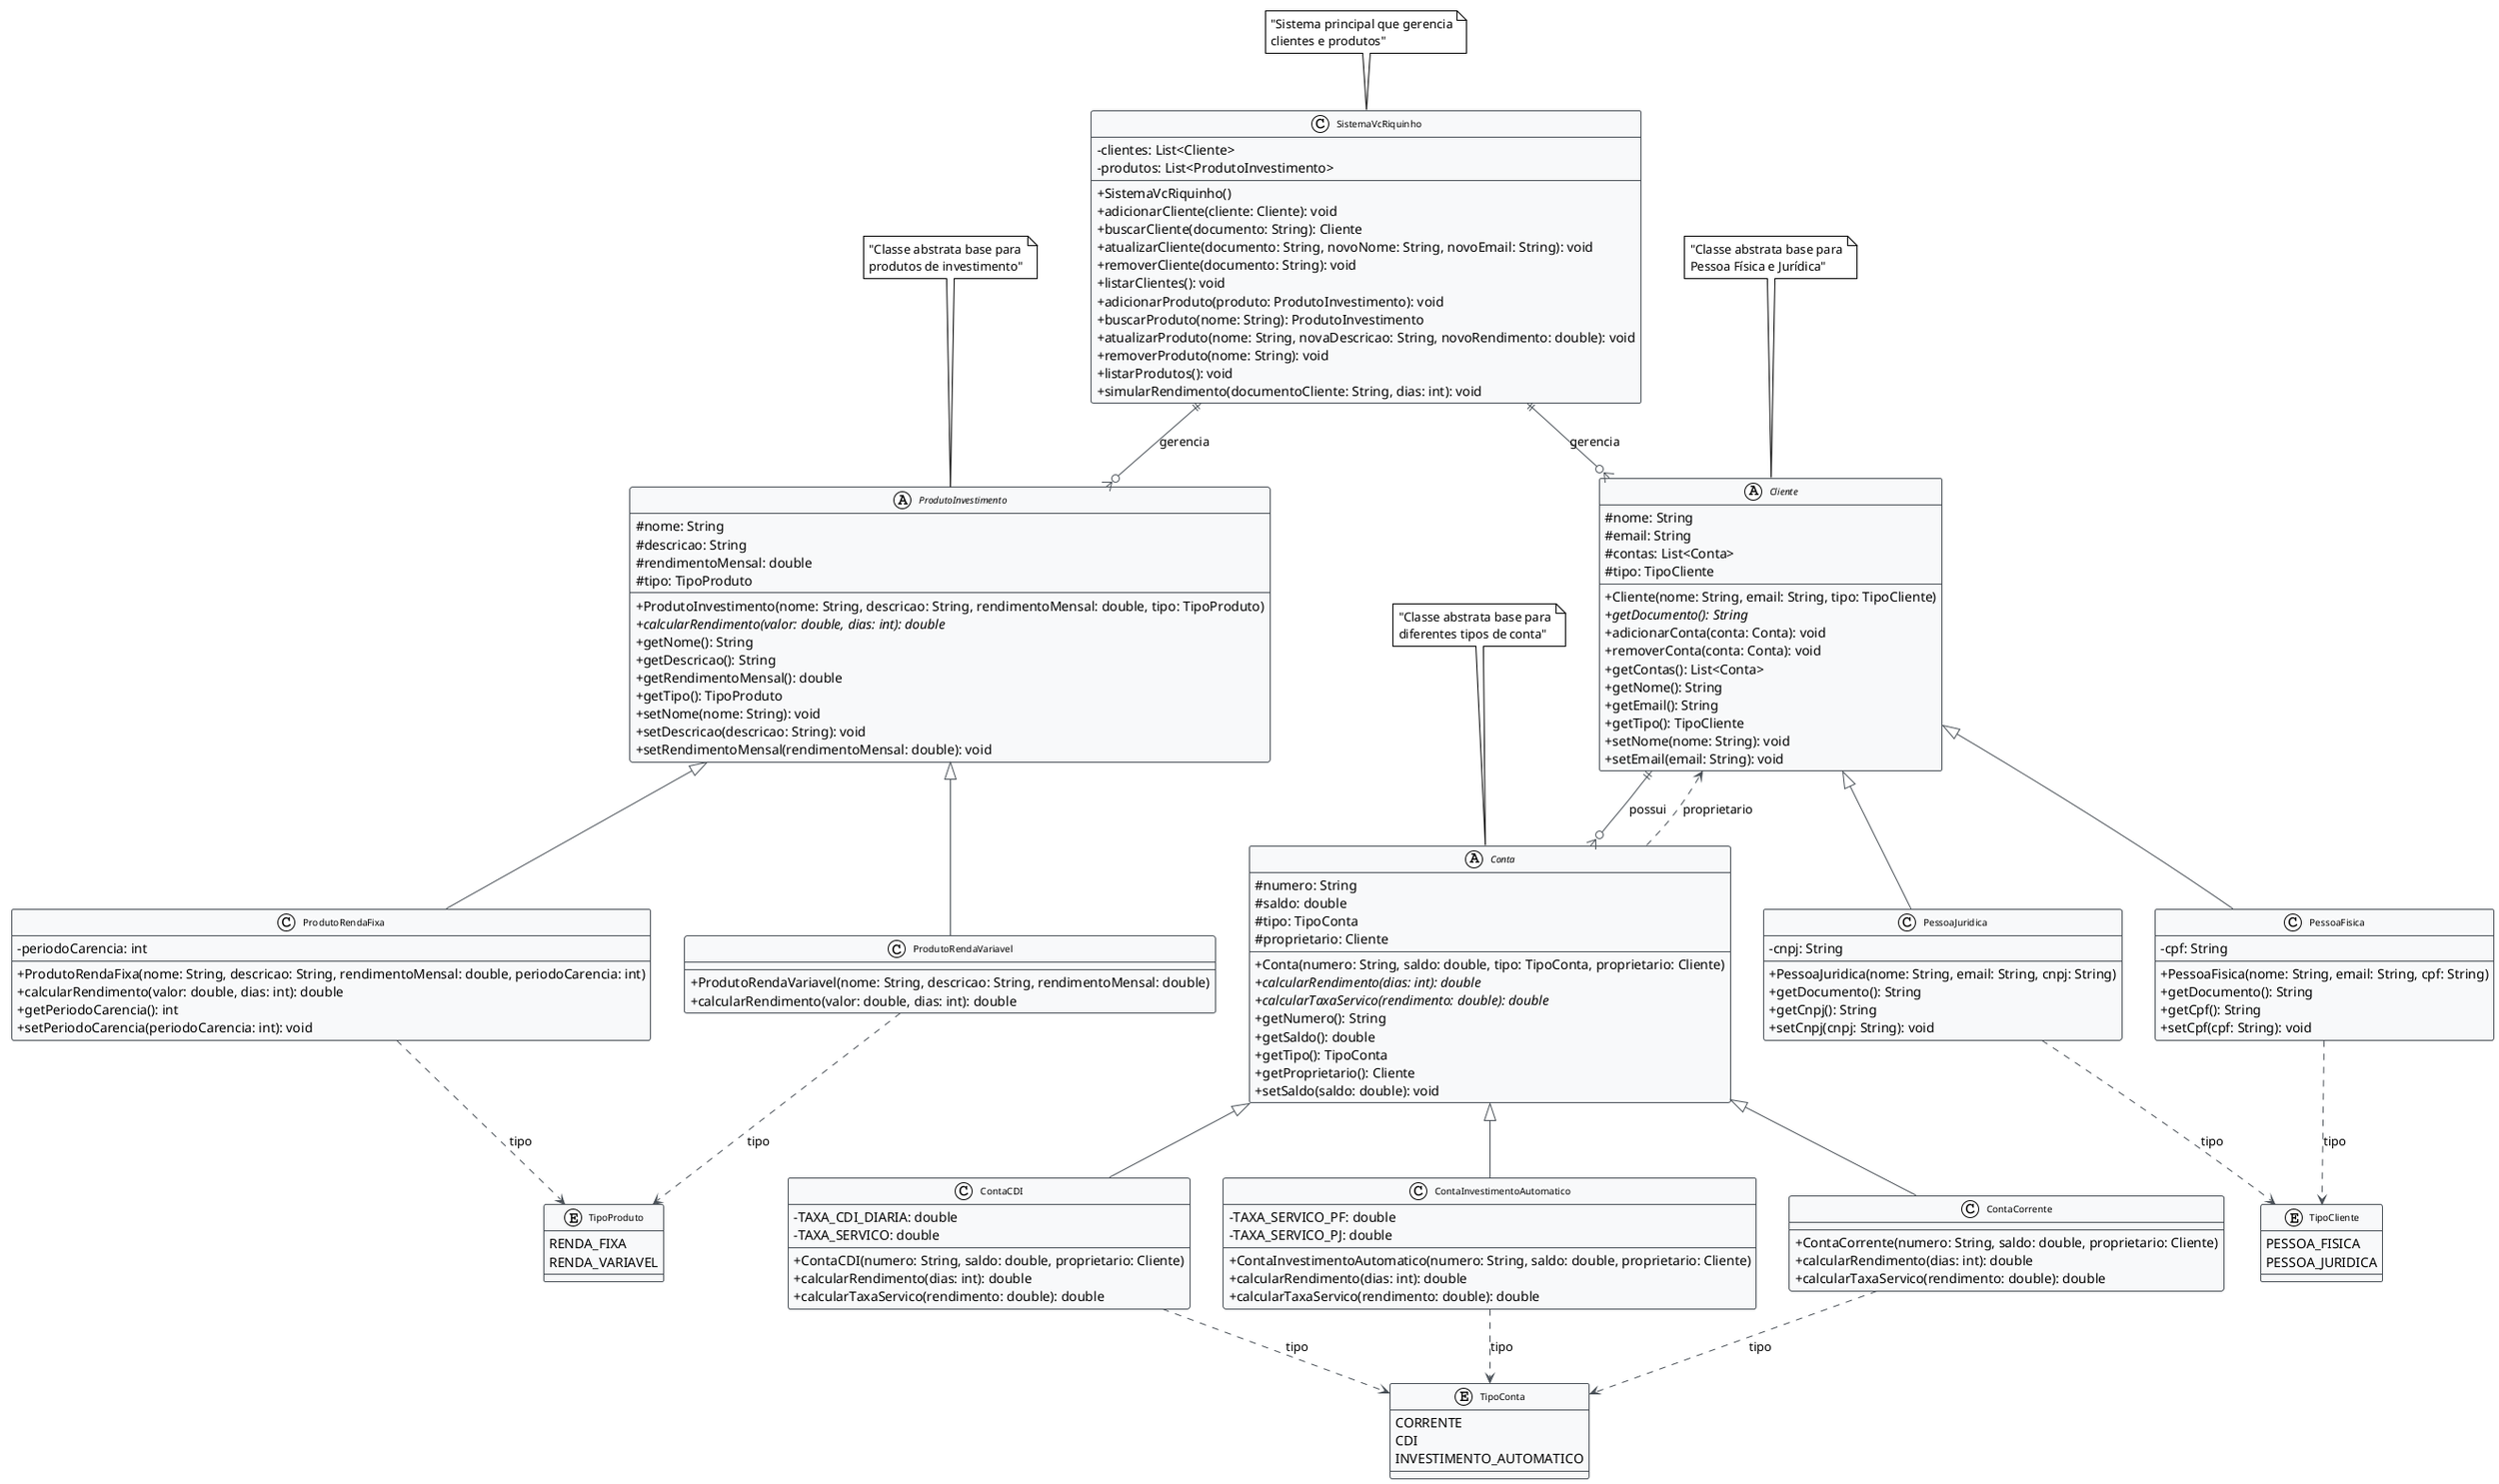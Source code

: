 @startuml SistemaVcRiquinho

!theme plain
skinparam classAttributeIconSize 0
skinparam classFontSize 10
skinparam classFontName Arial
skinparam backgroundColor white
skinparam classBackgroundColor #F8F9FA
skinparam classBorderColor #495057
skinparam arrowColor #495057

' Enums
enum TipoCliente {
    PESSOA_FISICA
    PESSOA_JURIDICA
}

enum TipoConta {
    CORRENTE
    CDI
    INVESTIMENTO_AUTOMATICO
}

enum TipoProduto {
    RENDA_FIXA
    RENDA_VARIAVEL
}

' Classes Abstratas
abstract class Cliente {
    # nome: String
    # email: String
    # contas: List<Conta>
    # tipo: TipoCliente
    --
    + Cliente(nome: String, email: String, tipo: TipoCliente)
    + {abstract} getDocumento(): String
    + adicionarConta(conta: Conta): void
    + removerConta(conta: Conta): void
    + getContas(): List<Conta>
    + getNome(): String
    + getEmail(): String
    + getTipo(): TipoCliente
    + setNome(nome: String): void
    + setEmail(email: String): void
}

abstract class Conta {
    # numero: String
    # saldo: double
    # tipo: TipoConta
    # proprietario: Cliente
    --
    + Conta(numero: String, saldo: double, tipo: TipoConta, proprietario: Cliente)
    + {abstract} calcularRendimento(dias: int): double
    + {abstract} calcularTaxaServico(rendimento: double): double
    + getNumero(): String
    + getSaldo(): double
    + getTipo(): TipoConta
    + getProprietario(): Cliente
    + setSaldo(saldo: double): void
}

abstract class ProdutoInvestimento {
    # nome: String
    # descricao: String
    # rendimentoMensal: double
    # tipo: TipoProduto
    --
    + ProdutoInvestimento(nome: String, descricao: String, rendimentoMensal: double, tipo: TipoProduto)
    + {abstract} calcularRendimento(valor: double, dias: int): double
    + getNome(): String
    + getDescricao(): String
    + getRendimentoMensal(): double
    + getTipo(): TipoProduto
    + setNome(nome: String): void
    + setDescricao(descricao: String): void
    + setRendimentoMensal(rendimentoMensal: double): void
}

' Classes Concretas - Clientes
class PessoaFisica {
    - cpf: String
    --
    + PessoaFisica(nome: String, email: String, cpf: String)
    + getDocumento(): String
    + getCpf(): String
    + setCpf(cpf: String): void
}

class PessoaJuridica {
    - cnpj: String
    --
    + PessoaJuridica(nome: String, email: String, cnpj: String)
    + getDocumento(): String
    + getCnpj(): String
    + setCnpj(cnpj: String): void
}

' Classes Concretas - Contas
class ContaCorrente {
    --
    + ContaCorrente(numero: String, saldo: double, proprietario: Cliente)
    + calcularRendimento(dias: int): double
    + calcularTaxaServico(rendimento: double): double
}

class ContaCDI {
    - TAXA_CDI_DIARIA: double
    - TAXA_SERVICO: double
    --
    + ContaCDI(numero: String, saldo: double, proprietario: Cliente)
    + calcularRendimento(dias: int): double
    + calcularTaxaServico(rendimento: double): double
}

class ContaInvestimentoAutomatico {
    - TAXA_SERVICO_PF: double
    - TAXA_SERVICO_PJ: double
    --
    + ContaInvestimentoAutomatico(numero: String, saldo: double, proprietario: Cliente)
    + calcularRendimento(dias: int): double
    + calcularTaxaServico(rendimento: double): double
}

' Classes Concretas - Produtos
class ProdutoRendaFixa {
    - periodoCarencia: int
    --
    + ProdutoRendaFixa(nome: String, descricao: String, rendimentoMensal: double, periodoCarencia: int)
    + calcularRendimento(valor: double, dias: int): double
    + getPeriodoCarencia(): int
    + setPeriodoCarencia(periodoCarencia: int): void
}

class ProdutoRendaVariavel {
    --
    + ProdutoRendaVariavel(nome: String, descricao: String, rendimentoMensal: double)
    + calcularRendimento(valor: double, dias: int): double
}

' Sistema Principal
class SistemaVcRiquinho {
    - clientes: List<Cliente>
    - produtos: List<ProdutoInvestimento>
    --
    + SistemaVcRiquinho()
    + adicionarCliente(cliente: Cliente): void
    + buscarCliente(documento: String): Cliente
    + atualizarCliente(documento: String, novoNome: String, novoEmail: String): void
    + removerCliente(documento: String): void
    + listarClientes(): void
    + adicionarProduto(produto: ProdutoInvestimento): void
    + buscarProduto(nome: String): ProdutoInvestimento
    + atualizarProduto(nome: String, novaDescricao: String, novoRendimento: double): void
    + removerProduto(nome: String): void
    + listarProdutos(): void
    + simularRendimento(documentoCliente: String, dias: int): void
}

' Relacionamentos - Herança
Cliente <|-- PessoaFisica
Cliente <|-- PessoaJuridica

Conta <|-- ContaCorrente
Conta <|-- ContaCDI
Conta <|-- ContaInvestimentoAutomatico

ProdutoInvestimento <|-- ProdutoRendaFixa
ProdutoInvestimento <|-- ProdutoRendaVariavel

' Relacionamentos - Associação
Cliente ||--o{ Conta : possui
SistemaVcRiquinho ||--o{ Cliente : gerencia
SistemaVcRiquinho ||--o{ ProdutoInvestimento : gerencia

' Relacionamentos - Dependência
Conta ..> Cliente : proprietario
PessoaFisica ..> TipoCliente : tipo
PessoaJuridica ..> TipoCliente : tipo
ContaCorrente ..> TipoConta : tipo
ContaCDI ..> TipoConta : tipo
ContaInvestimentoAutomatico ..> TipoConta : tipo
ProdutoRendaFixa ..> TipoProduto : tipo
ProdutoRendaVariavel ..> TipoProduto : tipo

' Notas explicativas
note top of Cliente : "Classe abstrata base para\nPessoa Física e Jurídica"
note top of Conta : "Classe abstrata base para\ndiferentes tipos de conta"
note top of ProdutoInvestimento : "Classe abstrata base para\nprodutos de investimento"
note top of SistemaVcRiquinho : "Sistema principal que gerencia\nclientes e produtos"

@enduml
